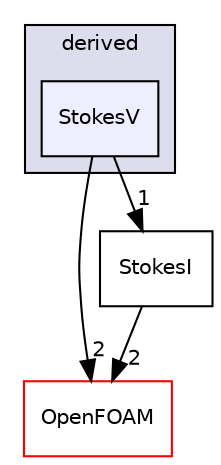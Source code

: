 digraph "src/waveModels/waveGenerationModels/derived/StokesV" {
  bgcolor=transparent;
  compound=true
  node [ fontsize="10", fontname="Helvetica"];
  edge [ labelfontsize="10", labelfontname="Helvetica"];
  subgraph clusterdir_0d5b02f5e377897adf99f293bf94aa3d {
    graph [ bgcolor="#ddddee", pencolor="black", label="derived" fontname="Helvetica", fontsize="10", URL="dir_0d5b02f5e377897adf99f293bf94aa3d.html"]
  dir_662f2a809afad4b3721005f89bd2a607 [shape=box, label="StokesV", style="filled", fillcolor="#eeeeff", pencolor="black", URL="dir_662f2a809afad4b3721005f89bd2a607.html"];
  }
  dir_c5473ff19b20e6ec4dfe5c310b3778a8 [shape=box label="OpenFOAM" color="red" URL="dir_c5473ff19b20e6ec4dfe5c310b3778a8.html"];
  dir_6cb06675edd90ab3dcdb430887a80510 [shape=box label="StokesI" URL="dir_6cb06675edd90ab3dcdb430887a80510.html"];
  dir_6cb06675edd90ab3dcdb430887a80510->dir_c5473ff19b20e6ec4dfe5c310b3778a8 [headlabel="2", labeldistance=1.5 headhref="dir_004137_002151.html"];
  dir_662f2a809afad4b3721005f89bd2a607->dir_c5473ff19b20e6ec4dfe5c310b3778a8 [headlabel="2", labeldistance=1.5 headhref="dir_004139_002151.html"];
  dir_662f2a809afad4b3721005f89bd2a607->dir_6cb06675edd90ab3dcdb430887a80510 [headlabel="1", labeldistance=1.5 headhref="dir_004139_004137.html"];
}
